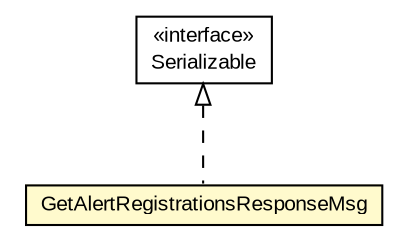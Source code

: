 #!/usr/local/bin/dot
#
# Class diagram 
# Generated by UMLGraph version R5_6-24-gf6e263 (http://www.umlgraph.org/)
#

digraph G {
	edge [fontname="arial",fontsize=10,labelfontname="arial",labelfontsize=10];
	node [fontname="arial",fontsize=10,shape=plaintext];
	nodesep=0.25;
	ranksep=0.5;
	// org.miloss.fgsms.services.interfaces.policyconfiguration.GetAlertRegistrationsResponseMsg
	c420294 [label=<<table title="org.miloss.fgsms.services.interfaces.policyconfiguration.GetAlertRegistrationsResponseMsg" border="0" cellborder="1" cellspacing="0" cellpadding="2" port="p" bgcolor="lemonChiffon" href="./GetAlertRegistrationsResponseMsg.html">
		<tr><td><table border="0" cellspacing="0" cellpadding="1">
<tr><td align="center" balign="center"> GetAlertRegistrationsResponseMsg </td></tr>
		</table></td></tr>
		</table>>, URL="./GetAlertRegistrationsResponseMsg.html", fontname="arial", fontcolor="black", fontsize=10.0];
	//org.miloss.fgsms.services.interfaces.policyconfiguration.GetAlertRegistrationsResponseMsg implements java.io.Serializable
	c420892:p -> c420294:p [dir=back,arrowtail=empty,style=dashed];
	// java.io.Serializable
	c420892 [label=<<table title="java.io.Serializable" border="0" cellborder="1" cellspacing="0" cellpadding="2" port="p" href="http://java.sun.com/j2se/1.4.2/docs/api/java/io/Serializable.html">
		<tr><td><table border="0" cellspacing="0" cellpadding="1">
<tr><td align="center" balign="center"> &#171;interface&#187; </td></tr>
<tr><td align="center" balign="center"> Serializable </td></tr>
		</table></td></tr>
		</table>>, URL="http://java.sun.com/j2se/1.4.2/docs/api/java/io/Serializable.html", fontname="arial", fontcolor="black", fontsize=10.0];
}

